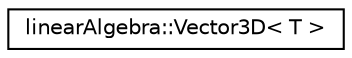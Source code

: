 digraph "Graphical Class Hierarchy"
{
 // LATEX_PDF_SIZE
  edge [fontname="Helvetica",fontsize="10",labelfontname="Helvetica",labelfontsize="10"];
  node [fontname="Helvetica",fontsize="10",shape=record];
  rankdir="LR";
  Node0 [label="linearAlgebra::Vector3D\< T \>",height=0.2,width=0.4,color="black", fillcolor="white", style="filled",URL="$classlinearAlgebra_1_1Vector3D.html",tooltip="Vector3D class."];
}

